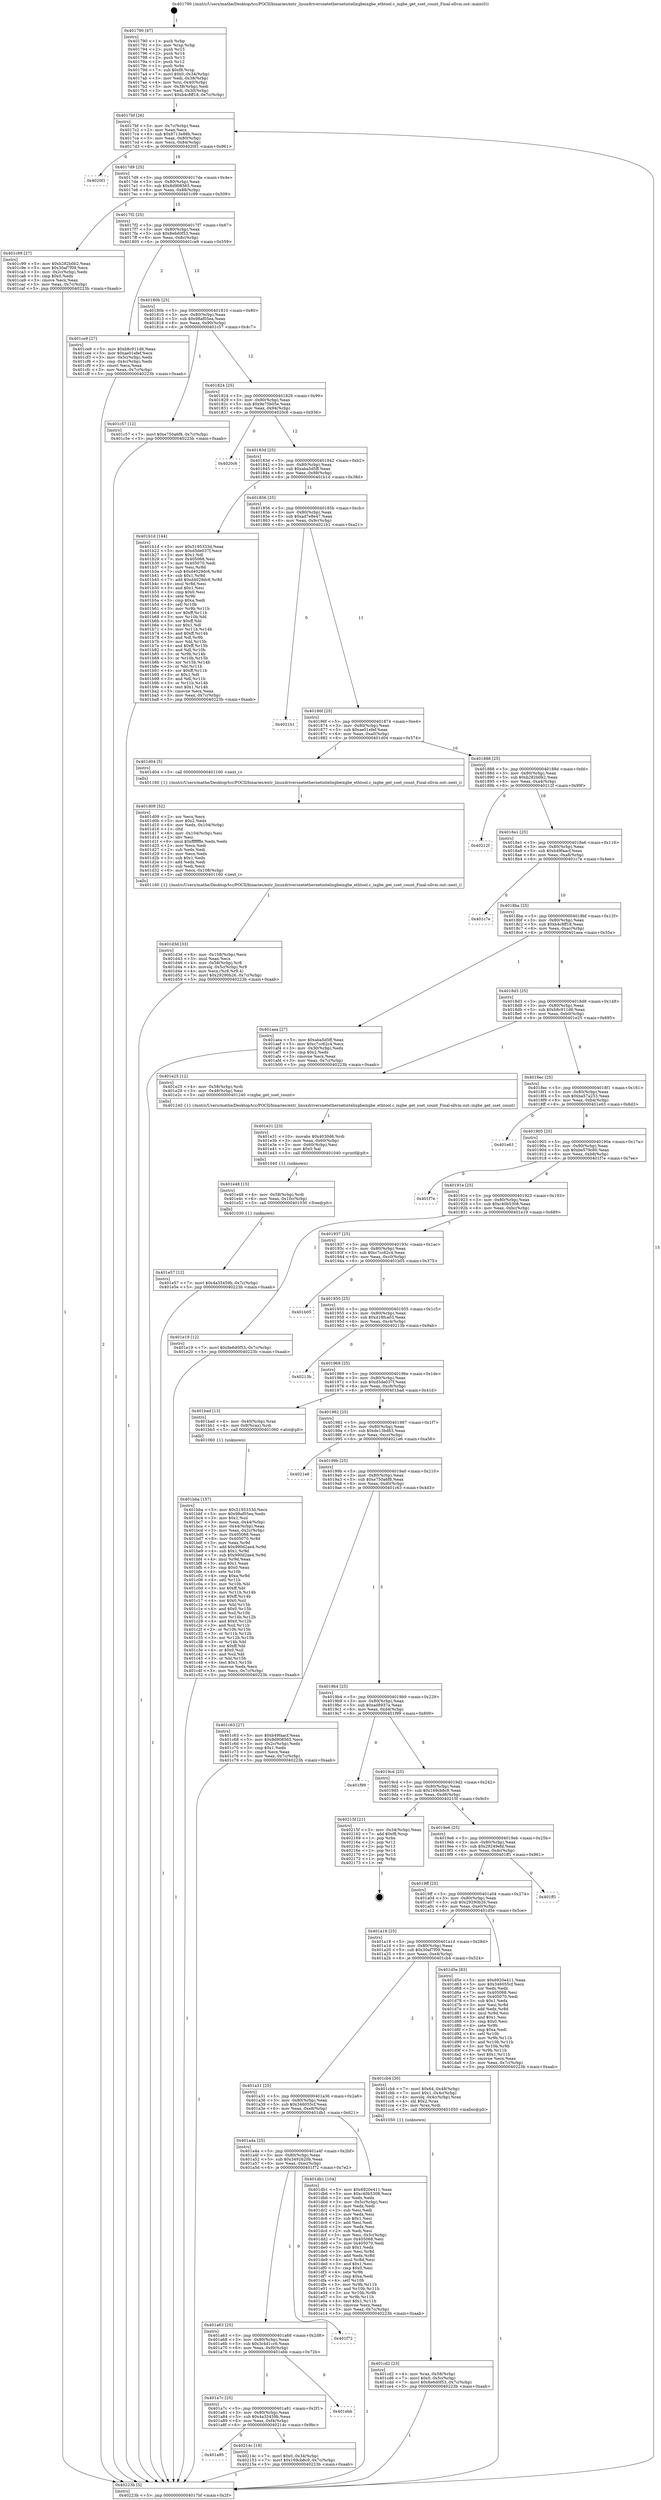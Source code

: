 digraph "0x401790" {
  label = "0x401790 (/mnt/c/Users/mathe/Desktop/tcc/POCII/binaries/extr_linuxdriversnetethernetintelixgbeixgbe_ethtool.c_ixgbe_get_sset_count_Final-ollvm.out::main(0))"
  labelloc = "t"
  node[shape=record]

  Entry [label="",width=0.3,height=0.3,shape=circle,fillcolor=black,style=filled]
  "0x4017bf" [label="{
     0x4017bf [26]\l
     | [instrs]\l
     &nbsp;&nbsp;0x4017bf \<+3\>: mov -0x7c(%rbp),%eax\l
     &nbsp;&nbsp;0x4017c2 \<+2\>: mov %eax,%ecx\l
     &nbsp;&nbsp;0x4017c4 \<+6\>: sub $0x8713e88b,%ecx\l
     &nbsp;&nbsp;0x4017ca \<+3\>: mov %eax,-0x80(%rbp)\l
     &nbsp;&nbsp;0x4017cd \<+6\>: mov %ecx,-0x84(%rbp)\l
     &nbsp;&nbsp;0x4017d3 \<+6\>: je 00000000004020f1 \<main+0x961\>\l
  }"]
  "0x4020f1" [label="{
     0x4020f1\l
  }", style=dashed]
  "0x4017d9" [label="{
     0x4017d9 [25]\l
     | [instrs]\l
     &nbsp;&nbsp;0x4017d9 \<+5\>: jmp 00000000004017de \<main+0x4e\>\l
     &nbsp;&nbsp;0x4017de \<+3\>: mov -0x80(%rbp),%eax\l
     &nbsp;&nbsp;0x4017e1 \<+5\>: sub $0x8d908565,%eax\l
     &nbsp;&nbsp;0x4017e6 \<+6\>: mov %eax,-0x88(%rbp)\l
     &nbsp;&nbsp;0x4017ec \<+6\>: je 0000000000401c99 \<main+0x509\>\l
  }"]
  Exit [label="",width=0.3,height=0.3,shape=circle,fillcolor=black,style=filled,peripheries=2]
  "0x401c99" [label="{
     0x401c99 [27]\l
     | [instrs]\l
     &nbsp;&nbsp;0x401c99 \<+5\>: mov $0xb282b0b2,%eax\l
     &nbsp;&nbsp;0x401c9e \<+5\>: mov $0x30af7f09,%ecx\l
     &nbsp;&nbsp;0x401ca3 \<+3\>: mov -0x2c(%rbp),%edx\l
     &nbsp;&nbsp;0x401ca6 \<+3\>: cmp $0x0,%edx\l
     &nbsp;&nbsp;0x401ca9 \<+3\>: cmove %ecx,%eax\l
     &nbsp;&nbsp;0x401cac \<+3\>: mov %eax,-0x7c(%rbp)\l
     &nbsp;&nbsp;0x401caf \<+5\>: jmp 000000000040223b \<main+0xaab\>\l
  }"]
  "0x4017f2" [label="{
     0x4017f2 [25]\l
     | [instrs]\l
     &nbsp;&nbsp;0x4017f2 \<+5\>: jmp 00000000004017f7 \<main+0x67\>\l
     &nbsp;&nbsp;0x4017f7 \<+3\>: mov -0x80(%rbp),%eax\l
     &nbsp;&nbsp;0x4017fa \<+5\>: sub $0x8e6d0f53,%eax\l
     &nbsp;&nbsp;0x4017ff \<+6\>: mov %eax,-0x8c(%rbp)\l
     &nbsp;&nbsp;0x401805 \<+6\>: je 0000000000401ce9 \<main+0x559\>\l
  }"]
  "0x401a95" [label="{
     0x401a95\l
  }", style=dashed]
  "0x401ce9" [label="{
     0x401ce9 [27]\l
     | [instrs]\l
     &nbsp;&nbsp;0x401ce9 \<+5\>: mov $0xb8c911d6,%eax\l
     &nbsp;&nbsp;0x401cee \<+5\>: mov $0xae01efef,%ecx\l
     &nbsp;&nbsp;0x401cf3 \<+3\>: mov -0x5c(%rbp),%edx\l
     &nbsp;&nbsp;0x401cf6 \<+3\>: cmp -0x4c(%rbp),%edx\l
     &nbsp;&nbsp;0x401cf9 \<+3\>: cmovl %ecx,%eax\l
     &nbsp;&nbsp;0x401cfc \<+3\>: mov %eax,-0x7c(%rbp)\l
     &nbsp;&nbsp;0x401cff \<+5\>: jmp 000000000040223b \<main+0xaab\>\l
  }"]
  "0x40180b" [label="{
     0x40180b [25]\l
     | [instrs]\l
     &nbsp;&nbsp;0x40180b \<+5\>: jmp 0000000000401810 \<main+0x80\>\l
     &nbsp;&nbsp;0x401810 \<+3\>: mov -0x80(%rbp),%eax\l
     &nbsp;&nbsp;0x401813 \<+5\>: sub $0x98af05ea,%eax\l
     &nbsp;&nbsp;0x401818 \<+6\>: mov %eax,-0x90(%rbp)\l
     &nbsp;&nbsp;0x40181e \<+6\>: je 0000000000401c57 \<main+0x4c7\>\l
  }"]
  "0x40214c" [label="{
     0x40214c [19]\l
     | [instrs]\l
     &nbsp;&nbsp;0x40214c \<+7\>: movl $0x0,-0x34(%rbp)\l
     &nbsp;&nbsp;0x402153 \<+7\>: movl $0x169cb8c9,-0x7c(%rbp)\l
     &nbsp;&nbsp;0x40215a \<+5\>: jmp 000000000040223b \<main+0xaab\>\l
  }"]
  "0x401c57" [label="{
     0x401c57 [12]\l
     | [instrs]\l
     &nbsp;&nbsp;0x401c57 \<+7\>: movl $0xe750a6f8,-0x7c(%rbp)\l
     &nbsp;&nbsp;0x401c5e \<+5\>: jmp 000000000040223b \<main+0xaab\>\l
  }"]
  "0x401824" [label="{
     0x401824 [25]\l
     | [instrs]\l
     &nbsp;&nbsp;0x401824 \<+5\>: jmp 0000000000401829 \<main+0x99\>\l
     &nbsp;&nbsp;0x401829 \<+3\>: mov -0x80(%rbp),%eax\l
     &nbsp;&nbsp;0x40182c \<+5\>: sub $0x9e75b05e,%eax\l
     &nbsp;&nbsp;0x401831 \<+6\>: mov %eax,-0x94(%rbp)\l
     &nbsp;&nbsp;0x401837 \<+6\>: je 00000000004020c6 \<main+0x936\>\l
  }"]
  "0x401a7c" [label="{
     0x401a7c [25]\l
     | [instrs]\l
     &nbsp;&nbsp;0x401a7c \<+5\>: jmp 0000000000401a81 \<main+0x2f1\>\l
     &nbsp;&nbsp;0x401a81 \<+3\>: mov -0x80(%rbp),%eax\l
     &nbsp;&nbsp;0x401a84 \<+5\>: sub $0x4a35459b,%eax\l
     &nbsp;&nbsp;0x401a89 \<+6\>: mov %eax,-0xf4(%rbp)\l
     &nbsp;&nbsp;0x401a8f \<+6\>: je 000000000040214c \<main+0x9bc\>\l
  }"]
  "0x4020c6" [label="{
     0x4020c6\l
  }", style=dashed]
  "0x40183d" [label="{
     0x40183d [25]\l
     | [instrs]\l
     &nbsp;&nbsp;0x40183d \<+5\>: jmp 0000000000401842 \<main+0xb2\>\l
     &nbsp;&nbsp;0x401842 \<+3\>: mov -0x80(%rbp),%eax\l
     &nbsp;&nbsp;0x401845 \<+5\>: sub $0xaba5d5ff,%eax\l
     &nbsp;&nbsp;0x40184a \<+6\>: mov %eax,-0x98(%rbp)\l
     &nbsp;&nbsp;0x401850 \<+6\>: je 0000000000401b1d \<main+0x38d\>\l
  }"]
  "0x401ebb" [label="{
     0x401ebb\l
  }", style=dashed]
  "0x401b1d" [label="{
     0x401b1d [144]\l
     | [instrs]\l
     &nbsp;&nbsp;0x401b1d \<+5\>: mov $0x5195333d,%eax\l
     &nbsp;&nbsp;0x401b22 \<+5\>: mov $0xd5de037f,%ecx\l
     &nbsp;&nbsp;0x401b27 \<+2\>: mov $0x1,%dl\l
     &nbsp;&nbsp;0x401b29 \<+7\>: mov 0x405068,%esi\l
     &nbsp;&nbsp;0x401b30 \<+7\>: mov 0x405070,%edi\l
     &nbsp;&nbsp;0x401b37 \<+3\>: mov %esi,%r8d\l
     &nbsp;&nbsp;0x401b3a \<+7\>: sub $0xd4029dc6,%r8d\l
     &nbsp;&nbsp;0x401b41 \<+4\>: sub $0x1,%r8d\l
     &nbsp;&nbsp;0x401b45 \<+7\>: add $0xd4029dc6,%r8d\l
     &nbsp;&nbsp;0x401b4c \<+4\>: imul %r8d,%esi\l
     &nbsp;&nbsp;0x401b50 \<+3\>: and $0x1,%esi\l
     &nbsp;&nbsp;0x401b53 \<+3\>: cmp $0x0,%esi\l
     &nbsp;&nbsp;0x401b56 \<+4\>: sete %r9b\l
     &nbsp;&nbsp;0x401b5a \<+3\>: cmp $0xa,%edi\l
     &nbsp;&nbsp;0x401b5d \<+4\>: setl %r10b\l
     &nbsp;&nbsp;0x401b61 \<+3\>: mov %r9b,%r11b\l
     &nbsp;&nbsp;0x401b64 \<+4\>: xor $0xff,%r11b\l
     &nbsp;&nbsp;0x401b68 \<+3\>: mov %r10b,%bl\l
     &nbsp;&nbsp;0x401b6b \<+3\>: xor $0xff,%bl\l
     &nbsp;&nbsp;0x401b6e \<+3\>: xor $0x1,%dl\l
     &nbsp;&nbsp;0x401b71 \<+3\>: mov %r11b,%r14b\l
     &nbsp;&nbsp;0x401b74 \<+4\>: and $0xff,%r14b\l
     &nbsp;&nbsp;0x401b78 \<+3\>: and %dl,%r9b\l
     &nbsp;&nbsp;0x401b7b \<+3\>: mov %bl,%r15b\l
     &nbsp;&nbsp;0x401b7e \<+4\>: and $0xff,%r15b\l
     &nbsp;&nbsp;0x401b82 \<+3\>: and %dl,%r10b\l
     &nbsp;&nbsp;0x401b85 \<+3\>: or %r9b,%r14b\l
     &nbsp;&nbsp;0x401b88 \<+3\>: or %r10b,%r15b\l
     &nbsp;&nbsp;0x401b8b \<+3\>: xor %r15b,%r14b\l
     &nbsp;&nbsp;0x401b8e \<+3\>: or %bl,%r11b\l
     &nbsp;&nbsp;0x401b91 \<+4\>: xor $0xff,%r11b\l
     &nbsp;&nbsp;0x401b95 \<+3\>: or $0x1,%dl\l
     &nbsp;&nbsp;0x401b98 \<+3\>: and %dl,%r11b\l
     &nbsp;&nbsp;0x401b9b \<+3\>: or %r11b,%r14b\l
     &nbsp;&nbsp;0x401b9e \<+4\>: test $0x1,%r14b\l
     &nbsp;&nbsp;0x401ba2 \<+3\>: cmovne %ecx,%eax\l
     &nbsp;&nbsp;0x401ba5 \<+3\>: mov %eax,-0x7c(%rbp)\l
     &nbsp;&nbsp;0x401ba8 \<+5\>: jmp 000000000040223b \<main+0xaab\>\l
  }"]
  "0x401856" [label="{
     0x401856 [25]\l
     | [instrs]\l
     &nbsp;&nbsp;0x401856 \<+5\>: jmp 000000000040185b \<main+0xcb\>\l
     &nbsp;&nbsp;0x40185b \<+3\>: mov -0x80(%rbp),%eax\l
     &nbsp;&nbsp;0x40185e \<+5\>: sub $0xad7e8e47,%eax\l
     &nbsp;&nbsp;0x401863 \<+6\>: mov %eax,-0x9c(%rbp)\l
     &nbsp;&nbsp;0x401869 \<+6\>: je 00000000004021b1 \<main+0xa21\>\l
  }"]
  "0x401a63" [label="{
     0x401a63 [25]\l
     | [instrs]\l
     &nbsp;&nbsp;0x401a63 \<+5\>: jmp 0000000000401a68 \<main+0x2d8\>\l
     &nbsp;&nbsp;0x401a68 \<+3\>: mov -0x80(%rbp),%eax\l
     &nbsp;&nbsp;0x401a6b \<+5\>: sub $0x3c4d1cc6,%eax\l
     &nbsp;&nbsp;0x401a70 \<+6\>: mov %eax,-0xf0(%rbp)\l
     &nbsp;&nbsp;0x401a76 \<+6\>: je 0000000000401ebb \<main+0x72b\>\l
  }"]
  "0x4021b1" [label="{
     0x4021b1\l
  }", style=dashed]
  "0x40186f" [label="{
     0x40186f [25]\l
     | [instrs]\l
     &nbsp;&nbsp;0x40186f \<+5\>: jmp 0000000000401874 \<main+0xe4\>\l
     &nbsp;&nbsp;0x401874 \<+3\>: mov -0x80(%rbp),%eax\l
     &nbsp;&nbsp;0x401877 \<+5\>: sub $0xae01efef,%eax\l
     &nbsp;&nbsp;0x40187c \<+6\>: mov %eax,-0xa0(%rbp)\l
     &nbsp;&nbsp;0x401882 \<+6\>: je 0000000000401d04 \<main+0x574\>\l
  }"]
  "0x401f72" [label="{
     0x401f72\l
  }", style=dashed]
  "0x401d04" [label="{
     0x401d04 [5]\l
     | [instrs]\l
     &nbsp;&nbsp;0x401d04 \<+5\>: call 0000000000401160 \<next_i\>\l
     | [calls]\l
     &nbsp;&nbsp;0x401160 \{1\} (/mnt/c/Users/mathe/Desktop/tcc/POCII/binaries/extr_linuxdriversnetethernetintelixgbeixgbe_ethtool.c_ixgbe_get_sset_count_Final-ollvm.out::next_i)\l
  }"]
  "0x401888" [label="{
     0x401888 [25]\l
     | [instrs]\l
     &nbsp;&nbsp;0x401888 \<+5\>: jmp 000000000040188d \<main+0xfd\>\l
     &nbsp;&nbsp;0x40188d \<+3\>: mov -0x80(%rbp),%eax\l
     &nbsp;&nbsp;0x401890 \<+5\>: sub $0xb282b0b2,%eax\l
     &nbsp;&nbsp;0x401895 \<+6\>: mov %eax,-0xa4(%rbp)\l
     &nbsp;&nbsp;0x40189b \<+6\>: je 000000000040212f \<main+0x99f\>\l
  }"]
  "0x401e57" [label="{
     0x401e57 [12]\l
     | [instrs]\l
     &nbsp;&nbsp;0x401e57 \<+7\>: movl $0x4a35459b,-0x7c(%rbp)\l
     &nbsp;&nbsp;0x401e5e \<+5\>: jmp 000000000040223b \<main+0xaab\>\l
  }"]
  "0x40212f" [label="{
     0x40212f\l
  }", style=dashed]
  "0x4018a1" [label="{
     0x4018a1 [25]\l
     | [instrs]\l
     &nbsp;&nbsp;0x4018a1 \<+5\>: jmp 00000000004018a6 \<main+0x116\>\l
     &nbsp;&nbsp;0x4018a6 \<+3\>: mov -0x80(%rbp),%eax\l
     &nbsp;&nbsp;0x4018a9 \<+5\>: sub $0xb49faacf,%eax\l
     &nbsp;&nbsp;0x4018ae \<+6\>: mov %eax,-0xa8(%rbp)\l
     &nbsp;&nbsp;0x4018b4 \<+6\>: je 0000000000401c7e \<main+0x4ee\>\l
  }"]
  "0x401e48" [label="{
     0x401e48 [15]\l
     | [instrs]\l
     &nbsp;&nbsp;0x401e48 \<+4\>: mov -0x58(%rbp),%rdi\l
     &nbsp;&nbsp;0x401e4c \<+6\>: mov %eax,-0x10c(%rbp)\l
     &nbsp;&nbsp;0x401e52 \<+5\>: call 0000000000401030 \<free@plt\>\l
     | [calls]\l
     &nbsp;&nbsp;0x401030 \{1\} (unknown)\l
  }"]
  "0x401c7e" [label="{
     0x401c7e\l
  }", style=dashed]
  "0x4018ba" [label="{
     0x4018ba [25]\l
     | [instrs]\l
     &nbsp;&nbsp;0x4018ba \<+5\>: jmp 00000000004018bf \<main+0x12f\>\l
     &nbsp;&nbsp;0x4018bf \<+3\>: mov -0x80(%rbp),%eax\l
     &nbsp;&nbsp;0x4018c2 \<+5\>: sub $0xb4c8ff18,%eax\l
     &nbsp;&nbsp;0x4018c7 \<+6\>: mov %eax,-0xac(%rbp)\l
     &nbsp;&nbsp;0x4018cd \<+6\>: je 0000000000401aea \<main+0x35a\>\l
  }"]
  "0x401e31" [label="{
     0x401e31 [23]\l
     | [instrs]\l
     &nbsp;&nbsp;0x401e31 \<+10\>: movabs $0x4030d6,%rdi\l
     &nbsp;&nbsp;0x401e3b \<+3\>: mov %eax,-0x60(%rbp)\l
     &nbsp;&nbsp;0x401e3e \<+3\>: mov -0x60(%rbp),%esi\l
     &nbsp;&nbsp;0x401e41 \<+2\>: mov $0x0,%al\l
     &nbsp;&nbsp;0x401e43 \<+5\>: call 0000000000401040 \<printf@plt\>\l
     | [calls]\l
     &nbsp;&nbsp;0x401040 \{1\} (unknown)\l
  }"]
  "0x401aea" [label="{
     0x401aea [27]\l
     | [instrs]\l
     &nbsp;&nbsp;0x401aea \<+5\>: mov $0xaba5d5ff,%eax\l
     &nbsp;&nbsp;0x401aef \<+5\>: mov $0xc7cc62c4,%ecx\l
     &nbsp;&nbsp;0x401af4 \<+3\>: mov -0x30(%rbp),%edx\l
     &nbsp;&nbsp;0x401af7 \<+3\>: cmp $0x2,%edx\l
     &nbsp;&nbsp;0x401afa \<+3\>: cmovne %ecx,%eax\l
     &nbsp;&nbsp;0x401afd \<+3\>: mov %eax,-0x7c(%rbp)\l
     &nbsp;&nbsp;0x401b00 \<+5\>: jmp 000000000040223b \<main+0xaab\>\l
  }"]
  "0x4018d3" [label="{
     0x4018d3 [25]\l
     | [instrs]\l
     &nbsp;&nbsp;0x4018d3 \<+5\>: jmp 00000000004018d8 \<main+0x148\>\l
     &nbsp;&nbsp;0x4018d8 \<+3\>: mov -0x80(%rbp),%eax\l
     &nbsp;&nbsp;0x4018db \<+5\>: sub $0xb8c911d6,%eax\l
     &nbsp;&nbsp;0x4018e0 \<+6\>: mov %eax,-0xb0(%rbp)\l
     &nbsp;&nbsp;0x4018e6 \<+6\>: je 0000000000401e25 \<main+0x695\>\l
  }"]
  "0x40223b" [label="{
     0x40223b [5]\l
     | [instrs]\l
     &nbsp;&nbsp;0x40223b \<+5\>: jmp 00000000004017bf \<main+0x2f\>\l
  }"]
  "0x401790" [label="{
     0x401790 [47]\l
     | [instrs]\l
     &nbsp;&nbsp;0x401790 \<+1\>: push %rbp\l
     &nbsp;&nbsp;0x401791 \<+3\>: mov %rsp,%rbp\l
     &nbsp;&nbsp;0x401794 \<+2\>: push %r15\l
     &nbsp;&nbsp;0x401796 \<+2\>: push %r14\l
     &nbsp;&nbsp;0x401798 \<+2\>: push %r13\l
     &nbsp;&nbsp;0x40179a \<+2\>: push %r12\l
     &nbsp;&nbsp;0x40179c \<+1\>: push %rbx\l
     &nbsp;&nbsp;0x40179d \<+7\>: sub $0xf8,%rsp\l
     &nbsp;&nbsp;0x4017a4 \<+7\>: movl $0x0,-0x34(%rbp)\l
     &nbsp;&nbsp;0x4017ab \<+3\>: mov %edi,-0x38(%rbp)\l
     &nbsp;&nbsp;0x4017ae \<+4\>: mov %rsi,-0x40(%rbp)\l
     &nbsp;&nbsp;0x4017b2 \<+3\>: mov -0x38(%rbp),%edi\l
     &nbsp;&nbsp;0x4017b5 \<+3\>: mov %edi,-0x30(%rbp)\l
     &nbsp;&nbsp;0x4017b8 \<+7\>: movl $0xb4c8ff18,-0x7c(%rbp)\l
  }"]
  "0x401a4a" [label="{
     0x401a4a [25]\l
     | [instrs]\l
     &nbsp;&nbsp;0x401a4a \<+5\>: jmp 0000000000401a4f \<main+0x2bf\>\l
     &nbsp;&nbsp;0x401a4f \<+3\>: mov -0x80(%rbp),%eax\l
     &nbsp;&nbsp;0x401a52 \<+5\>: sub $0x3492620b,%eax\l
     &nbsp;&nbsp;0x401a57 \<+6\>: mov %eax,-0xec(%rbp)\l
     &nbsp;&nbsp;0x401a5d \<+6\>: je 0000000000401f72 \<main+0x7e2\>\l
  }"]
  "0x401e25" [label="{
     0x401e25 [12]\l
     | [instrs]\l
     &nbsp;&nbsp;0x401e25 \<+4\>: mov -0x58(%rbp),%rdi\l
     &nbsp;&nbsp;0x401e29 \<+3\>: mov -0x48(%rbp),%esi\l
     &nbsp;&nbsp;0x401e2c \<+5\>: call 0000000000401240 \<ixgbe_get_sset_count\>\l
     | [calls]\l
     &nbsp;&nbsp;0x401240 \{1\} (/mnt/c/Users/mathe/Desktop/tcc/POCII/binaries/extr_linuxdriversnetethernetintelixgbeixgbe_ethtool.c_ixgbe_get_sset_count_Final-ollvm.out::ixgbe_get_sset_count)\l
  }"]
  "0x4018ec" [label="{
     0x4018ec [25]\l
     | [instrs]\l
     &nbsp;&nbsp;0x4018ec \<+5\>: jmp 00000000004018f1 \<main+0x161\>\l
     &nbsp;&nbsp;0x4018f1 \<+3\>: mov -0x80(%rbp),%eax\l
     &nbsp;&nbsp;0x4018f4 \<+5\>: sub $0xba57a253,%eax\l
     &nbsp;&nbsp;0x4018f9 \<+6\>: mov %eax,-0xb4(%rbp)\l
     &nbsp;&nbsp;0x4018ff \<+6\>: je 0000000000401e63 \<main+0x6d3\>\l
  }"]
  "0x401db1" [label="{
     0x401db1 [104]\l
     | [instrs]\l
     &nbsp;&nbsp;0x401db1 \<+5\>: mov $0x6920e411,%eax\l
     &nbsp;&nbsp;0x401db6 \<+5\>: mov $0xc40b5308,%ecx\l
     &nbsp;&nbsp;0x401dbb \<+2\>: xor %edx,%edx\l
     &nbsp;&nbsp;0x401dbd \<+3\>: mov -0x5c(%rbp),%esi\l
     &nbsp;&nbsp;0x401dc0 \<+2\>: mov %edx,%edi\l
     &nbsp;&nbsp;0x401dc2 \<+2\>: sub %esi,%edi\l
     &nbsp;&nbsp;0x401dc4 \<+2\>: mov %edx,%esi\l
     &nbsp;&nbsp;0x401dc6 \<+3\>: sub $0x1,%esi\l
     &nbsp;&nbsp;0x401dc9 \<+2\>: add %esi,%edi\l
     &nbsp;&nbsp;0x401dcb \<+2\>: mov %edx,%esi\l
     &nbsp;&nbsp;0x401dcd \<+2\>: sub %edi,%esi\l
     &nbsp;&nbsp;0x401dcf \<+3\>: mov %esi,-0x5c(%rbp)\l
     &nbsp;&nbsp;0x401dd2 \<+7\>: mov 0x405068,%esi\l
     &nbsp;&nbsp;0x401dd9 \<+7\>: mov 0x405070,%edi\l
     &nbsp;&nbsp;0x401de0 \<+3\>: sub $0x1,%edx\l
     &nbsp;&nbsp;0x401de3 \<+3\>: mov %esi,%r8d\l
     &nbsp;&nbsp;0x401de6 \<+3\>: add %edx,%r8d\l
     &nbsp;&nbsp;0x401de9 \<+4\>: imul %r8d,%esi\l
     &nbsp;&nbsp;0x401ded \<+3\>: and $0x1,%esi\l
     &nbsp;&nbsp;0x401df0 \<+3\>: cmp $0x0,%esi\l
     &nbsp;&nbsp;0x401df3 \<+4\>: sete %r9b\l
     &nbsp;&nbsp;0x401df7 \<+3\>: cmp $0xa,%edi\l
     &nbsp;&nbsp;0x401dfa \<+4\>: setl %r10b\l
     &nbsp;&nbsp;0x401dfe \<+3\>: mov %r9b,%r11b\l
     &nbsp;&nbsp;0x401e01 \<+3\>: and %r10b,%r11b\l
     &nbsp;&nbsp;0x401e04 \<+3\>: xor %r10b,%r9b\l
     &nbsp;&nbsp;0x401e07 \<+3\>: or %r9b,%r11b\l
     &nbsp;&nbsp;0x401e0a \<+4\>: test $0x1,%r11b\l
     &nbsp;&nbsp;0x401e0e \<+3\>: cmovne %ecx,%eax\l
     &nbsp;&nbsp;0x401e11 \<+3\>: mov %eax,-0x7c(%rbp)\l
     &nbsp;&nbsp;0x401e14 \<+5\>: jmp 000000000040223b \<main+0xaab\>\l
  }"]
  "0x401e63" [label="{
     0x401e63\l
  }", style=dashed]
  "0x401905" [label="{
     0x401905 [25]\l
     | [instrs]\l
     &nbsp;&nbsp;0x401905 \<+5\>: jmp 000000000040190a \<main+0x17a\>\l
     &nbsp;&nbsp;0x40190a \<+3\>: mov -0x80(%rbp),%eax\l
     &nbsp;&nbsp;0x40190d \<+5\>: sub $0xbe579c80,%eax\l
     &nbsp;&nbsp;0x401912 \<+6\>: mov %eax,-0xb8(%rbp)\l
     &nbsp;&nbsp;0x401918 \<+6\>: je 0000000000401f7e \<main+0x7ee\>\l
  }"]
  "0x401d3d" [label="{
     0x401d3d [33]\l
     | [instrs]\l
     &nbsp;&nbsp;0x401d3d \<+6\>: mov -0x108(%rbp),%ecx\l
     &nbsp;&nbsp;0x401d43 \<+3\>: imul %eax,%ecx\l
     &nbsp;&nbsp;0x401d46 \<+4\>: mov -0x58(%rbp),%r8\l
     &nbsp;&nbsp;0x401d4a \<+4\>: movslq -0x5c(%rbp),%r9\l
     &nbsp;&nbsp;0x401d4e \<+4\>: mov %ecx,(%r8,%r9,4)\l
     &nbsp;&nbsp;0x401d52 \<+7\>: movl $0x29290b26,-0x7c(%rbp)\l
     &nbsp;&nbsp;0x401d59 \<+5\>: jmp 000000000040223b \<main+0xaab\>\l
  }"]
  "0x401f7e" [label="{
     0x401f7e\l
  }", style=dashed]
  "0x40191e" [label="{
     0x40191e [25]\l
     | [instrs]\l
     &nbsp;&nbsp;0x40191e \<+5\>: jmp 0000000000401923 \<main+0x193\>\l
     &nbsp;&nbsp;0x401923 \<+3\>: mov -0x80(%rbp),%eax\l
     &nbsp;&nbsp;0x401926 \<+5\>: sub $0xc40b5308,%eax\l
     &nbsp;&nbsp;0x40192b \<+6\>: mov %eax,-0xbc(%rbp)\l
     &nbsp;&nbsp;0x401931 \<+6\>: je 0000000000401e19 \<main+0x689\>\l
  }"]
  "0x401d09" [label="{
     0x401d09 [52]\l
     | [instrs]\l
     &nbsp;&nbsp;0x401d09 \<+2\>: xor %ecx,%ecx\l
     &nbsp;&nbsp;0x401d0b \<+5\>: mov $0x2,%edx\l
     &nbsp;&nbsp;0x401d10 \<+6\>: mov %edx,-0x104(%rbp)\l
     &nbsp;&nbsp;0x401d16 \<+1\>: cltd\l
     &nbsp;&nbsp;0x401d17 \<+6\>: mov -0x104(%rbp),%esi\l
     &nbsp;&nbsp;0x401d1d \<+2\>: idiv %esi\l
     &nbsp;&nbsp;0x401d1f \<+6\>: imul $0xfffffffe,%edx,%edx\l
     &nbsp;&nbsp;0x401d25 \<+2\>: mov %ecx,%edi\l
     &nbsp;&nbsp;0x401d27 \<+2\>: sub %edx,%edi\l
     &nbsp;&nbsp;0x401d29 \<+2\>: mov %ecx,%edx\l
     &nbsp;&nbsp;0x401d2b \<+3\>: sub $0x1,%edx\l
     &nbsp;&nbsp;0x401d2e \<+2\>: add %edx,%edi\l
     &nbsp;&nbsp;0x401d30 \<+2\>: sub %edi,%ecx\l
     &nbsp;&nbsp;0x401d32 \<+6\>: mov %ecx,-0x108(%rbp)\l
     &nbsp;&nbsp;0x401d38 \<+5\>: call 0000000000401160 \<next_i\>\l
     | [calls]\l
     &nbsp;&nbsp;0x401160 \{1\} (/mnt/c/Users/mathe/Desktop/tcc/POCII/binaries/extr_linuxdriversnetethernetintelixgbeixgbe_ethtool.c_ixgbe_get_sset_count_Final-ollvm.out::next_i)\l
  }"]
  "0x401e19" [label="{
     0x401e19 [12]\l
     | [instrs]\l
     &nbsp;&nbsp;0x401e19 \<+7\>: movl $0x8e6d0f53,-0x7c(%rbp)\l
     &nbsp;&nbsp;0x401e20 \<+5\>: jmp 000000000040223b \<main+0xaab\>\l
  }"]
  "0x401937" [label="{
     0x401937 [25]\l
     | [instrs]\l
     &nbsp;&nbsp;0x401937 \<+5\>: jmp 000000000040193c \<main+0x1ac\>\l
     &nbsp;&nbsp;0x40193c \<+3\>: mov -0x80(%rbp),%eax\l
     &nbsp;&nbsp;0x40193f \<+5\>: sub $0xc7cc62c4,%eax\l
     &nbsp;&nbsp;0x401944 \<+6\>: mov %eax,-0xc0(%rbp)\l
     &nbsp;&nbsp;0x40194a \<+6\>: je 0000000000401b05 \<main+0x375\>\l
  }"]
  "0x401cd2" [label="{
     0x401cd2 [23]\l
     | [instrs]\l
     &nbsp;&nbsp;0x401cd2 \<+4\>: mov %rax,-0x58(%rbp)\l
     &nbsp;&nbsp;0x401cd6 \<+7\>: movl $0x0,-0x5c(%rbp)\l
     &nbsp;&nbsp;0x401cdd \<+7\>: movl $0x8e6d0f53,-0x7c(%rbp)\l
     &nbsp;&nbsp;0x401ce4 \<+5\>: jmp 000000000040223b \<main+0xaab\>\l
  }"]
  "0x401b05" [label="{
     0x401b05\l
  }", style=dashed]
  "0x401950" [label="{
     0x401950 [25]\l
     | [instrs]\l
     &nbsp;&nbsp;0x401950 \<+5\>: jmp 0000000000401955 \<main+0x1c5\>\l
     &nbsp;&nbsp;0x401955 \<+3\>: mov -0x80(%rbp),%eax\l
     &nbsp;&nbsp;0x401958 \<+5\>: sub $0xd18fca03,%eax\l
     &nbsp;&nbsp;0x40195d \<+6\>: mov %eax,-0xc4(%rbp)\l
     &nbsp;&nbsp;0x401963 \<+6\>: je 000000000040213b \<main+0x9ab\>\l
  }"]
  "0x401a31" [label="{
     0x401a31 [25]\l
     | [instrs]\l
     &nbsp;&nbsp;0x401a31 \<+5\>: jmp 0000000000401a36 \<main+0x2a6\>\l
     &nbsp;&nbsp;0x401a36 \<+3\>: mov -0x80(%rbp),%eax\l
     &nbsp;&nbsp;0x401a39 \<+5\>: sub $0x346055cf,%eax\l
     &nbsp;&nbsp;0x401a3e \<+6\>: mov %eax,-0xe8(%rbp)\l
     &nbsp;&nbsp;0x401a44 \<+6\>: je 0000000000401db1 \<main+0x621\>\l
  }"]
  "0x40213b" [label="{
     0x40213b\l
  }", style=dashed]
  "0x401969" [label="{
     0x401969 [25]\l
     | [instrs]\l
     &nbsp;&nbsp;0x401969 \<+5\>: jmp 000000000040196e \<main+0x1de\>\l
     &nbsp;&nbsp;0x40196e \<+3\>: mov -0x80(%rbp),%eax\l
     &nbsp;&nbsp;0x401971 \<+5\>: sub $0xd5de037f,%eax\l
     &nbsp;&nbsp;0x401976 \<+6\>: mov %eax,-0xc8(%rbp)\l
     &nbsp;&nbsp;0x40197c \<+6\>: je 0000000000401bad \<main+0x41d\>\l
  }"]
  "0x401cb4" [label="{
     0x401cb4 [30]\l
     | [instrs]\l
     &nbsp;&nbsp;0x401cb4 \<+7\>: movl $0x64,-0x48(%rbp)\l
     &nbsp;&nbsp;0x401cbb \<+7\>: movl $0x1,-0x4c(%rbp)\l
     &nbsp;&nbsp;0x401cc2 \<+4\>: movslq -0x4c(%rbp),%rax\l
     &nbsp;&nbsp;0x401cc6 \<+4\>: shl $0x2,%rax\l
     &nbsp;&nbsp;0x401cca \<+3\>: mov %rax,%rdi\l
     &nbsp;&nbsp;0x401ccd \<+5\>: call 0000000000401050 \<malloc@plt\>\l
     | [calls]\l
     &nbsp;&nbsp;0x401050 \{1\} (unknown)\l
  }"]
  "0x401bad" [label="{
     0x401bad [13]\l
     | [instrs]\l
     &nbsp;&nbsp;0x401bad \<+4\>: mov -0x40(%rbp),%rax\l
     &nbsp;&nbsp;0x401bb1 \<+4\>: mov 0x8(%rax),%rdi\l
     &nbsp;&nbsp;0x401bb5 \<+5\>: call 0000000000401060 \<atoi@plt\>\l
     | [calls]\l
     &nbsp;&nbsp;0x401060 \{1\} (unknown)\l
  }"]
  "0x401982" [label="{
     0x401982 [25]\l
     | [instrs]\l
     &nbsp;&nbsp;0x401982 \<+5\>: jmp 0000000000401987 \<main+0x1f7\>\l
     &nbsp;&nbsp;0x401987 \<+3\>: mov -0x80(%rbp),%eax\l
     &nbsp;&nbsp;0x40198a \<+5\>: sub $0xde13bd63,%eax\l
     &nbsp;&nbsp;0x40198f \<+6\>: mov %eax,-0xcc(%rbp)\l
     &nbsp;&nbsp;0x401995 \<+6\>: je 00000000004021e6 \<main+0xa56\>\l
  }"]
  "0x401bba" [label="{
     0x401bba [157]\l
     | [instrs]\l
     &nbsp;&nbsp;0x401bba \<+5\>: mov $0x5195333d,%ecx\l
     &nbsp;&nbsp;0x401bbf \<+5\>: mov $0x98af05ea,%edx\l
     &nbsp;&nbsp;0x401bc4 \<+3\>: mov $0x1,%sil\l
     &nbsp;&nbsp;0x401bc7 \<+3\>: mov %eax,-0x44(%rbp)\l
     &nbsp;&nbsp;0x401bca \<+3\>: mov -0x44(%rbp),%eax\l
     &nbsp;&nbsp;0x401bcd \<+3\>: mov %eax,-0x2c(%rbp)\l
     &nbsp;&nbsp;0x401bd0 \<+7\>: mov 0x405068,%eax\l
     &nbsp;&nbsp;0x401bd7 \<+8\>: mov 0x405070,%r8d\l
     &nbsp;&nbsp;0x401bdf \<+3\>: mov %eax,%r9d\l
     &nbsp;&nbsp;0x401be2 \<+7\>: add $0x990d2ae4,%r9d\l
     &nbsp;&nbsp;0x401be9 \<+4\>: sub $0x1,%r9d\l
     &nbsp;&nbsp;0x401bed \<+7\>: sub $0x990d2ae4,%r9d\l
     &nbsp;&nbsp;0x401bf4 \<+4\>: imul %r9d,%eax\l
     &nbsp;&nbsp;0x401bf8 \<+3\>: and $0x1,%eax\l
     &nbsp;&nbsp;0x401bfb \<+3\>: cmp $0x0,%eax\l
     &nbsp;&nbsp;0x401bfe \<+4\>: sete %r10b\l
     &nbsp;&nbsp;0x401c02 \<+4\>: cmp $0xa,%r8d\l
     &nbsp;&nbsp;0x401c06 \<+4\>: setl %r11b\l
     &nbsp;&nbsp;0x401c0a \<+3\>: mov %r10b,%bl\l
     &nbsp;&nbsp;0x401c0d \<+3\>: xor $0xff,%bl\l
     &nbsp;&nbsp;0x401c10 \<+3\>: mov %r11b,%r14b\l
     &nbsp;&nbsp;0x401c13 \<+4\>: xor $0xff,%r14b\l
     &nbsp;&nbsp;0x401c17 \<+4\>: xor $0x0,%sil\l
     &nbsp;&nbsp;0x401c1b \<+3\>: mov %bl,%r15b\l
     &nbsp;&nbsp;0x401c1e \<+4\>: and $0x0,%r15b\l
     &nbsp;&nbsp;0x401c22 \<+3\>: and %sil,%r10b\l
     &nbsp;&nbsp;0x401c25 \<+3\>: mov %r14b,%r12b\l
     &nbsp;&nbsp;0x401c28 \<+4\>: and $0x0,%r12b\l
     &nbsp;&nbsp;0x401c2c \<+3\>: and %sil,%r11b\l
     &nbsp;&nbsp;0x401c2f \<+3\>: or %r10b,%r15b\l
     &nbsp;&nbsp;0x401c32 \<+3\>: or %r11b,%r12b\l
     &nbsp;&nbsp;0x401c35 \<+3\>: xor %r12b,%r15b\l
     &nbsp;&nbsp;0x401c38 \<+3\>: or %r14b,%bl\l
     &nbsp;&nbsp;0x401c3b \<+3\>: xor $0xff,%bl\l
     &nbsp;&nbsp;0x401c3e \<+4\>: or $0x0,%sil\l
     &nbsp;&nbsp;0x401c42 \<+3\>: and %sil,%bl\l
     &nbsp;&nbsp;0x401c45 \<+3\>: or %bl,%r15b\l
     &nbsp;&nbsp;0x401c48 \<+4\>: test $0x1,%r15b\l
     &nbsp;&nbsp;0x401c4c \<+3\>: cmovne %edx,%ecx\l
     &nbsp;&nbsp;0x401c4f \<+3\>: mov %ecx,-0x7c(%rbp)\l
     &nbsp;&nbsp;0x401c52 \<+5\>: jmp 000000000040223b \<main+0xaab\>\l
  }"]
  "0x401a18" [label="{
     0x401a18 [25]\l
     | [instrs]\l
     &nbsp;&nbsp;0x401a18 \<+5\>: jmp 0000000000401a1d \<main+0x28d\>\l
     &nbsp;&nbsp;0x401a1d \<+3\>: mov -0x80(%rbp),%eax\l
     &nbsp;&nbsp;0x401a20 \<+5\>: sub $0x30af7f09,%eax\l
     &nbsp;&nbsp;0x401a25 \<+6\>: mov %eax,-0xe4(%rbp)\l
     &nbsp;&nbsp;0x401a2b \<+6\>: je 0000000000401cb4 \<main+0x524\>\l
  }"]
  "0x4021e6" [label="{
     0x4021e6\l
  }", style=dashed]
  "0x40199b" [label="{
     0x40199b [25]\l
     | [instrs]\l
     &nbsp;&nbsp;0x40199b \<+5\>: jmp 00000000004019a0 \<main+0x210\>\l
     &nbsp;&nbsp;0x4019a0 \<+3\>: mov -0x80(%rbp),%eax\l
     &nbsp;&nbsp;0x4019a3 \<+5\>: sub $0xe750a6f8,%eax\l
     &nbsp;&nbsp;0x4019a8 \<+6\>: mov %eax,-0xd0(%rbp)\l
     &nbsp;&nbsp;0x4019ae \<+6\>: je 0000000000401c63 \<main+0x4d3\>\l
  }"]
  "0x401d5e" [label="{
     0x401d5e [83]\l
     | [instrs]\l
     &nbsp;&nbsp;0x401d5e \<+5\>: mov $0x6920e411,%eax\l
     &nbsp;&nbsp;0x401d63 \<+5\>: mov $0x346055cf,%ecx\l
     &nbsp;&nbsp;0x401d68 \<+2\>: xor %edx,%edx\l
     &nbsp;&nbsp;0x401d6a \<+7\>: mov 0x405068,%esi\l
     &nbsp;&nbsp;0x401d71 \<+7\>: mov 0x405070,%edi\l
     &nbsp;&nbsp;0x401d78 \<+3\>: sub $0x1,%edx\l
     &nbsp;&nbsp;0x401d7b \<+3\>: mov %esi,%r8d\l
     &nbsp;&nbsp;0x401d7e \<+3\>: add %edx,%r8d\l
     &nbsp;&nbsp;0x401d81 \<+4\>: imul %r8d,%esi\l
     &nbsp;&nbsp;0x401d85 \<+3\>: and $0x1,%esi\l
     &nbsp;&nbsp;0x401d88 \<+3\>: cmp $0x0,%esi\l
     &nbsp;&nbsp;0x401d8b \<+4\>: sete %r9b\l
     &nbsp;&nbsp;0x401d8f \<+3\>: cmp $0xa,%edi\l
     &nbsp;&nbsp;0x401d92 \<+4\>: setl %r10b\l
     &nbsp;&nbsp;0x401d96 \<+3\>: mov %r9b,%r11b\l
     &nbsp;&nbsp;0x401d99 \<+3\>: and %r10b,%r11b\l
     &nbsp;&nbsp;0x401d9c \<+3\>: xor %r10b,%r9b\l
     &nbsp;&nbsp;0x401d9f \<+3\>: or %r9b,%r11b\l
     &nbsp;&nbsp;0x401da2 \<+4\>: test $0x1,%r11b\l
     &nbsp;&nbsp;0x401da6 \<+3\>: cmovne %ecx,%eax\l
     &nbsp;&nbsp;0x401da9 \<+3\>: mov %eax,-0x7c(%rbp)\l
     &nbsp;&nbsp;0x401dac \<+5\>: jmp 000000000040223b \<main+0xaab\>\l
  }"]
  "0x401c63" [label="{
     0x401c63 [27]\l
     | [instrs]\l
     &nbsp;&nbsp;0x401c63 \<+5\>: mov $0xb49faacf,%eax\l
     &nbsp;&nbsp;0x401c68 \<+5\>: mov $0x8d908565,%ecx\l
     &nbsp;&nbsp;0x401c6d \<+3\>: mov -0x2c(%rbp),%edx\l
     &nbsp;&nbsp;0x401c70 \<+3\>: cmp $0x1,%edx\l
     &nbsp;&nbsp;0x401c73 \<+3\>: cmovl %ecx,%eax\l
     &nbsp;&nbsp;0x401c76 \<+3\>: mov %eax,-0x7c(%rbp)\l
     &nbsp;&nbsp;0x401c79 \<+5\>: jmp 000000000040223b \<main+0xaab\>\l
  }"]
  "0x4019b4" [label="{
     0x4019b4 [25]\l
     | [instrs]\l
     &nbsp;&nbsp;0x4019b4 \<+5\>: jmp 00000000004019b9 \<main+0x229\>\l
     &nbsp;&nbsp;0x4019b9 \<+3\>: mov -0x80(%rbp),%eax\l
     &nbsp;&nbsp;0x4019bc \<+5\>: sub $0xad8937a,%eax\l
     &nbsp;&nbsp;0x4019c1 \<+6\>: mov %eax,-0xd4(%rbp)\l
     &nbsp;&nbsp;0x4019c7 \<+6\>: je 0000000000401f99 \<main+0x809\>\l
  }"]
  "0x4019ff" [label="{
     0x4019ff [25]\l
     | [instrs]\l
     &nbsp;&nbsp;0x4019ff \<+5\>: jmp 0000000000401a04 \<main+0x274\>\l
     &nbsp;&nbsp;0x401a04 \<+3\>: mov -0x80(%rbp),%eax\l
     &nbsp;&nbsp;0x401a07 \<+5\>: sub $0x29290b26,%eax\l
     &nbsp;&nbsp;0x401a0c \<+6\>: mov %eax,-0xe0(%rbp)\l
     &nbsp;&nbsp;0x401a12 \<+6\>: je 0000000000401d5e \<main+0x5ce\>\l
  }"]
  "0x401f99" [label="{
     0x401f99\l
  }", style=dashed]
  "0x4019cd" [label="{
     0x4019cd [25]\l
     | [instrs]\l
     &nbsp;&nbsp;0x4019cd \<+5\>: jmp 00000000004019d2 \<main+0x242\>\l
     &nbsp;&nbsp;0x4019d2 \<+3\>: mov -0x80(%rbp),%eax\l
     &nbsp;&nbsp;0x4019d5 \<+5\>: sub $0x169cb8c9,%eax\l
     &nbsp;&nbsp;0x4019da \<+6\>: mov %eax,-0xd8(%rbp)\l
     &nbsp;&nbsp;0x4019e0 \<+6\>: je 000000000040215f \<main+0x9cf\>\l
  }"]
  "0x401ff1" [label="{
     0x401ff1\l
  }", style=dashed]
  "0x40215f" [label="{
     0x40215f [21]\l
     | [instrs]\l
     &nbsp;&nbsp;0x40215f \<+3\>: mov -0x34(%rbp),%eax\l
     &nbsp;&nbsp;0x402162 \<+7\>: add $0xf8,%rsp\l
     &nbsp;&nbsp;0x402169 \<+1\>: pop %rbx\l
     &nbsp;&nbsp;0x40216a \<+2\>: pop %r12\l
     &nbsp;&nbsp;0x40216c \<+2\>: pop %r13\l
     &nbsp;&nbsp;0x40216e \<+2\>: pop %r14\l
     &nbsp;&nbsp;0x402170 \<+2\>: pop %r15\l
     &nbsp;&nbsp;0x402172 \<+1\>: pop %rbp\l
     &nbsp;&nbsp;0x402173 \<+1\>: ret\l
  }"]
  "0x4019e6" [label="{
     0x4019e6 [25]\l
     | [instrs]\l
     &nbsp;&nbsp;0x4019e6 \<+5\>: jmp 00000000004019eb \<main+0x25b\>\l
     &nbsp;&nbsp;0x4019eb \<+3\>: mov -0x80(%rbp),%eax\l
     &nbsp;&nbsp;0x4019ee \<+5\>: sub $0x29249efd,%eax\l
     &nbsp;&nbsp;0x4019f3 \<+6\>: mov %eax,-0xdc(%rbp)\l
     &nbsp;&nbsp;0x4019f9 \<+6\>: je 0000000000401ff1 \<main+0x861\>\l
  }"]
  Entry -> "0x401790" [label=" 1"]
  "0x4017bf" -> "0x4020f1" [label=" 0"]
  "0x4017bf" -> "0x4017d9" [label=" 16"]
  "0x40215f" -> Exit [label=" 1"]
  "0x4017d9" -> "0x401c99" [label=" 1"]
  "0x4017d9" -> "0x4017f2" [label=" 15"]
  "0x40214c" -> "0x40223b" [label=" 1"]
  "0x4017f2" -> "0x401ce9" [label=" 2"]
  "0x4017f2" -> "0x40180b" [label=" 13"]
  "0x401a7c" -> "0x401a95" [label=" 0"]
  "0x40180b" -> "0x401c57" [label=" 1"]
  "0x40180b" -> "0x401824" [label=" 12"]
  "0x401a7c" -> "0x40214c" [label=" 1"]
  "0x401824" -> "0x4020c6" [label=" 0"]
  "0x401824" -> "0x40183d" [label=" 12"]
  "0x401a63" -> "0x401a7c" [label=" 1"]
  "0x40183d" -> "0x401b1d" [label=" 1"]
  "0x40183d" -> "0x401856" [label=" 11"]
  "0x401a63" -> "0x401ebb" [label=" 0"]
  "0x401856" -> "0x4021b1" [label=" 0"]
  "0x401856" -> "0x40186f" [label=" 11"]
  "0x401a4a" -> "0x401a63" [label=" 1"]
  "0x40186f" -> "0x401d04" [label=" 1"]
  "0x40186f" -> "0x401888" [label=" 10"]
  "0x401a4a" -> "0x401f72" [label=" 0"]
  "0x401888" -> "0x40212f" [label=" 0"]
  "0x401888" -> "0x4018a1" [label=" 10"]
  "0x401e57" -> "0x40223b" [label=" 1"]
  "0x4018a1" -> "0x401c7e" [label=" 0"]
  "0x4018a1" -> "0x4018ba" [label=" 10"]
  "0x401e48" -> "0x401e57" [label=" 1"]
  "0x4018ba" -> "0x401aea" [label=" 1"]
  "0x4018ba" -> "0x4018d3" [label=" 9"]
  "0x401aea" -> "0x40223b" [label=" 1"]
  "0x401790" -> "0x4017bf" [label=" 1"]
  "0x40223b" -> "0x4017bf" [label=" 15"]
  "0x401b1d" -> "0x40223b" [label=" 1"]
  "0x401e31" -> "0x401e48" [label=" 1"]
  "0x4018d3" -> "0x401e25" [label=" 1"]
  "0x4018d3" -> "0x4018ec" [label=" 8"]
  "0x401e25" -> "0x401e31" [label=" 1"]
  "0x4018ec" -> "0x401e63" [label=" 0"]
  "0x4018ec" -> "0x401905" [label=" 8"]
  "0x401e19" -> "0x40223b" [label=" 1"]
  "0x401905" -> "0x401f7e" [label=" 0"]
  "0x401905" -> "0x40191e" [label=" 8"]
  "0x401a31" -> "0x401a4a" [label=" 1"]
  "0x40191e" -> "0x401e19" [label=" 1"]
  "0x40191e" -> "0x401937" [label=" 7"]
  "0x401a31" -> "0x401db1" [label=" 1"]
  "0x401937" -> "0x401b05" [label=" 0"]
  "0x401937" -> "0x401950" [label=" 7"]
  "0x401db1" -> "0x40223b" [label=" 1"]
  "0x401950" -> "0x40213b" [label=" 0"]
  "0x401950" -> "0x401969" [label=" 7"]
  "0x401d5e" -> "0x40223b" [label=" 1"]
  "0x401969" -> "0x401bad" [label=" 1"]
  "0x401969" -> "0x401982" [label=" 6"]
  "0x401bad" -> "0x401bba" [label=" 1"]
  "0x401bba" -> "0x40223b" [label=" 1"]
  "0x401c57" -> "0x40223b" [label=" 1"]
  "0x401d3d" -> "0x40223b" [label=" 1"]
  "0x401982" -> "0x4021e6" [label=" 0"]
  "0x401982" -> "0x40199b" [label=" 6"]
  "0x401d04" -> "0x401d09" [label=" 1"]
  "0x40199b" -> "0x401c63" [label=" 1"]
  "0x40199b" -> "0x4019b4" [label=" 5"]
  "0x401c63" -> "0x40223b" [label=" 1"]
  "0x401c99" -> "0x40223b" [label=" 1"]
  "0x401ce9" -> "0x40223b" [label=" 2"]
  "0x4019b4" -> "0x401f99" [label=" 0"]
  "0x4019b4" -> "0x4019cd" [label=" 5"]
  "0x401cb4" -> "0x401cd2" [label=" 1"]
  "0x4019cd" -> "0x40215f" [label=" 1"]
  "0x4019cd" -> "0x4019e6" [label=" 4"]
  "0x401a18" -> "0x401a31" [label=" 2"]
  "0x4019e6" -> "0x401ff1" [label=" 0"]
  "0x4019e6" -> "0x4019ff" [label=" 4"]
  "0x401cd2" -> "0x40223b" [label=" 1"]
  "0x4019ff" -> "0x401d5e" [label=" 1"]
  "0x4019ff" -> "0x401a18" [label=" 3"]
  "0x401d09" -> "0x401d3d" [label=" 1"]
  "0x401a18" -> "0x401cb4" [label=" 1"]
}
